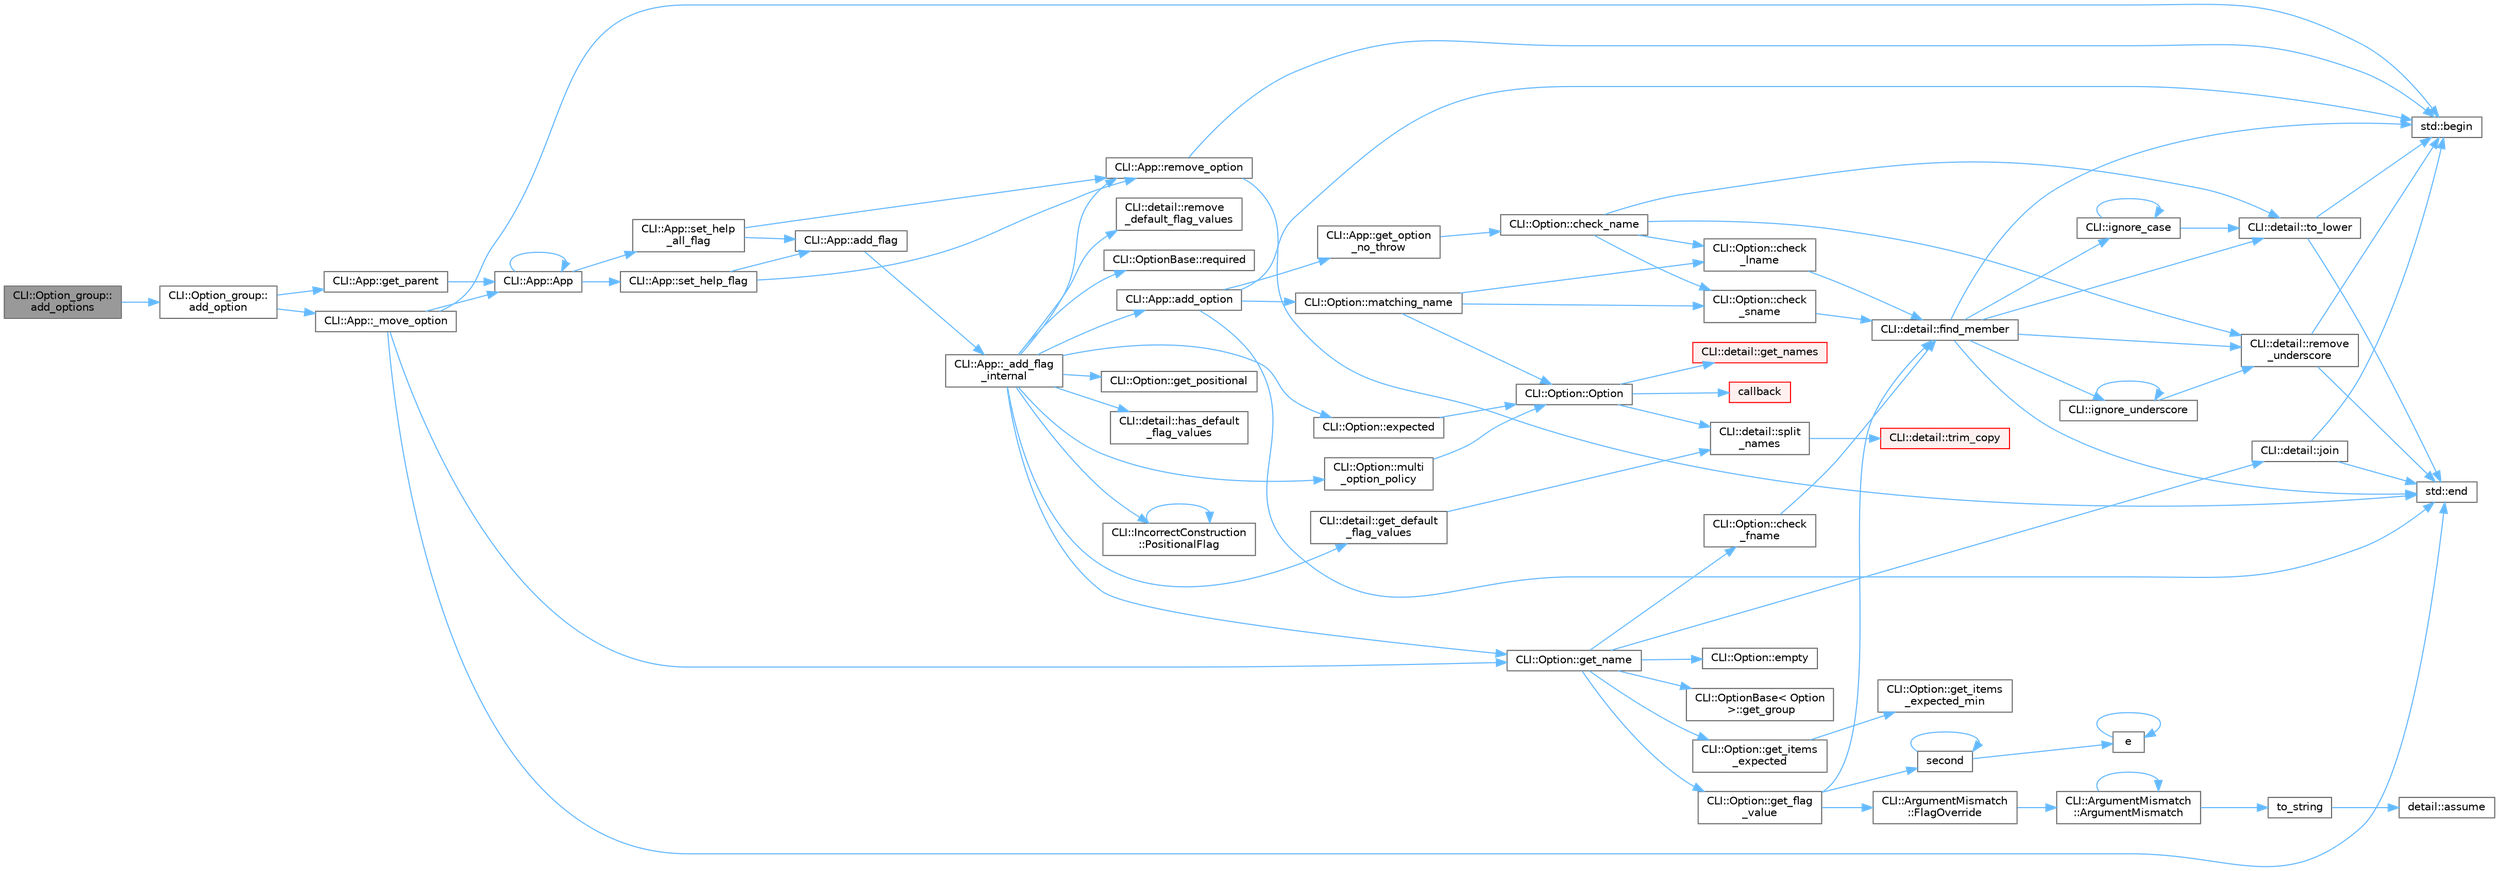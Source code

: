 digraph "CLI::Option_group::add_options"
{
 // LATEX_PDF_SIZE
  bgcolor="transparent";
  edge [fontname=Helvetica,fontsize=10,labelfontname=Helvetica,labelfontsize=10];
  node [fontname=Helvetica,fontsize=10,shape=box,height=0.2,width=0.4];
  rankdir="LR";
  Node1 [id="Node000001",label="CLI::Option_group::\ladd_options",height=0.2,width=0.4,color="gray40", fillcolor="grey60", style="filled", fontcolor="black",tooltip="Add an existing option to the Option_group"];
  Node1 -> Node2 [id="edge86_Node000001_Node000002",color="steelblue1",style="solid",tooltip=" "];
  Node2 [id="Node000002",label="CLI::Option_group::\ladd_option",height=0.2,width=0.4,color="grey40", fillcolor="white", style="filled",URL="$class_c_l_i_1_1_option__group.html#a29c346abf87173bccd860d3a9813a5c5",tooltip="Add an existing option to the Option_group"];
  Node2 -> Node3 [id="edge87_Node000002_Node000003",color="steelblue1",style="solid",tooltip=" "];
  Node3 [id="Node000003",label="CLI::App::_move_option",height=0.2,width=0.4,color="grey40", fillcolor="white", style="filled",URL="$class_c_l_i_1_1_app.html#a9b4a09e269a19d8118f9aa763fbe9ae5",tooltip="function that could be used by subclasses of App to shift options around into subcommands"];
  Node3 -> Node4 [id="edge88_Node000003_Node000004",color="steelblue1",style="solid",tooltip=" "];
  Node4 [id="Node000004",label="CLI::App::App",height=0.2,width=0.4,color="grey40", fillcolor="white", style="filled",URL="$class_c_l_i_1_1_app.html#a8f5ebc36dcdff351cce50e3d3b89974f",tooltip="Special private constructor for subcommand"];
  Node4 -> Node4 [id="edge89_Node000004_Node000004",color="steelblue1",style="solid",tooltip=" "];
  Node4 -> Node5 [id="edge90_Node000004_Node000005",color="steelblue1",style="solid",tooltip=" "];
  Node5 [id="Node000005",label="CLI::App::set_help\l_all_flag",height=0.2,width=0.4,color="grey40", fillcolor="white", style="filled",URL="$class_c_l_i_1_1_app.html#af73694f6a3cc42e29e7274b77fdb5720",tooltip="Set a help all flag, replaced the existing one if present"];
  Node5 -> Node6 [id="edge91_Node000005_Node000006",color="steelblue1",style="solid",tooltip=" "];
  Node6 [id="Node000006",label="CLI::App::add_flag",height=0.2,width=0.4,color="grey40", fillcolor="white", style="filled",URL="$class_c_l_i_1_1_app.html#a5fef22317a182fa5db1d7b1af4c89c68",tooltip="Add a flag with no description or variable assignment"];
  Node6 -> Node7 [id="edge92_Node000006_Node000007",color="steelblue1",style="solid",tooltip=" "];
  Node7 [id="Node000007",label="CLI::App::_add_flag\l_internal",height=0.2,width=0.4,color="grey40", fillcolor="white", style="filled",URL="$class_c_l_i_1_1_app.html#ac09345525410ce482948265f16f72cdf",tooltip="Internal function for adding a flag"];
  Node7 -> Node8 [id="edge93_Node000007_Node000008",color="steelblue1",style="solid",tooltip=" "];
  Node8 [id="Node000008",label="CLI::App::add_option",height=0.2,width=0.4,color="grey40", fillcolor="white", style="filled",URL="$class_c_l_i_1_1_app.html#adb68306d25a26400399d11efe7211dc4",tooltip=" "];
  Node8 -> Node9 [id="edge94_Node000008_Node000009",color="steelblue1",style="solid",tooltip=" "];
  Node9 [id="Node000009",label="std::begin",height=0.2,width=0.4,color="grey40", fillcolor="white", style="filled",URL="$namespacestd.html#aec76fc52a775d29bc4058c8e1405045a",tooltip=" "];
  Node8 -> Node10 [id="edge95_Node000008_Node000010",color="steelblue1",style="solid",tooltip=" "];
  Node10 [id="Node000010",label="std::end",height=0.2,width=0.4,color="grey40", fillcolor="white", style="filled",URL="$namespacestd.html#a35f71a4c49ddf38bb590177e3a4b2598",tooltip=" "];
  Node8 -> Node11 [id="edge96_Node000008_Node000011",color="steelblue1",style="solid",tooltip=" "];
  Node11 [id="Node000011",label="CLI::App::get_option\l_no_throw",height=0.2,width=0.4,color="grey40", fillcolor="white", style="filled",URL="$class_c_l_i_1_1_app.html#a029d50d6fdfde25e7f3e94ef2e525ccc",tooltip="Get an option by name (noexcept non-const version)"];
  Node11 -> Node12 [id="edge97_Node000011_Node000012",color="steelblue1",style="solid",tooltip=" "];
  Node12 [id="Node000012",label="CLI::Option::check_name",height=0.2,width=0.4,color="grey40", fillcolor="white", style="filled",URL="$class_c_l_i_1_1_option.html#a1f9eda27ddb1b2d520e29724d550f6a0",tooltip="Check a name. Requires \"-\" or \"--\" for short / long, supports positional name"];
  Node12 -> Node13 [id="edge98_Node000012_Node000013",color="steelblue1",style="solid",tooltip=" "];
  Node13 [id="Node000013",label="CLI::Option::check\l_lname",height=0.2,width=0.4,color="grey40", fillcolor="white", style="filled",URL="$class_c_l_i_1_1_option.html#a6e970efc39aa4984b9bb797d071ce34a",tooltip="Requires \"--\" to be removed from string"];
  Node13 -> Node14 [id="edge99_Node000013_Node000014",color="steelblue1",style="solid",tooltip=" "];
  Node14 [id="Node000014",label="CLI::detail::find_member",height=0.2,width=0.4,color="grey40", fillcolor="white", style="filled",URL="$namespace_c_l_i_1_1detail.html#ac94be0722dce2c7ff522ebc3fb80e33d",tooltip="Check if a string is a member of a list of strings and optionally ignore case or ignore underscores"];
  Node14 -> Node9 [id="edge100_Node000014_Node000009",color="steelblue1",style="solid",tooltip=" "];
  Node14 -> Node10 [id="edge101_Node000014_Node000010",color="steelblue1",style="solid",tooltip=" "];
  Node14 -> Node15 [id="edge102_Node000014_Node000015",color="steelblue1",style="solid",tooltip=" "];
  Node15 [id="Node000015",label="CLI::ignore_case",height=0.2,width=0.4,color="grey40", fillcolor="white", style="filled",URL="$namespace_c_l_i.html#a0c52326d2681814c22aa1a93ce43375e",tooltip="Helper function to allow ignore_case to be passed to IsMember or Transform"];
  Node15 -> Node15 [id="edge103_Node000015_Node000015",color="steelblue1",style="solid",tooltip=" "];
  Node15 -> Node16 [id="edge104_Node000015_Node000016",color="steelblue1",style="solid",tooltip=" "];
  Node16 [id="Node000016",label="CLI::detail::to_lower",height=0.2,width=0.4,color="grey40", fillcolor="white", style="filled",URL="$namespace_c_l_i_1_1detail.html#ae83709ec148057ec53df4383645727e9",tooltip="Return a lower case version of a string"];
  Node16 -> Node9 [id="edge105_Node000016_Node000009",color="steelblue1",style="solid",tooltip=" "];
  Node16 -> Node10 [id="edge106_Node000016_Node000010",color="steelblue1",style="solid",tooltip=" "];
  Node14 -> Node17 [id="edge107_Node000014_Node000017",color="steelblue1",style="solid",tooltip=" "];
  Node17 [id="Node000017",label="CLI::ignore_underscore",height=0.2,width=0.4,color="grey40", fillcolor="white", style="filled",URL="$namespace_c_l_i.html#a111b6f05d21b9b84e7ba933ade79884c",tooltip="Helper function to allow ignore_underscore to be passed to IsMember or Transform"];
  Node17 -> Node17 [id="edge108_Node000017_Node000017",color="steelblue1",style="solid",tooltip=" "];
  Node17 -> Node18 [id="edge109_Node000017_Node000018",color="steelblue1",style="solid",tooltip=" "];
  Node18 [id="Node000018",label="CLI::detail::remove\l_underscore",height=0.2,width=0.4,color="grey40", fillcolor="white", style="filled",URL="$namespace_c_l_i_1_1detail.html#a5359a7a0e33366a12e15523b100f591a",tooltip="remove underscores from a string"];
  Node18 -> Node9 [id="edge110_Node000018_Node000009",color="steelblue1",style="solid",tooltip=" "];
  Node18 -> Node10 [id="edge111_Node000018_Node000010",color="steelblue1",style="solid",tooltip=" "];
  Node14 -> Node18 [id="edge112_Node000014_Node000018",color="steelblue1",style="solid",tooltip=" "];
  Node14 -> Node16 [id="edge113_Node000014_Node000016",color="steelblue1",style="solid",tooltip=" "];
  Node12 -> Node19 [id="edge114_Node000012_Node000019",color="steelblue1",style="solid",tooltip=" "];
  Node19 [id="Node000019",label="CLI::Option::check\l_sname",height=0.2,width=0.4,color="grey40", fillcolor="white", style="filled",URL="$class_c_l_i_1_1_option.html#a46e7395f6a8a720e4305aea2edb4aa7b",tooltip="Requires \"-\" to be removed from string"];
  Node19 -> Node14 [id="edge115_Node000019_Node000014",color="steelblue1",style="solid",tooltip=" "];
  Node12 -> Node18 [id="edge116_Node000012_Node000018",color="steelblue1",style="solid",tooltip=" "];
  Node12 -> Node16 [id="edge117_Node000012_Node000016",color="steelblue1",style="solid",tooltip=" "];
  Node8 -> Node20 [id="edge118_Node000008_Node000020",color="steelblue1",style="solid",tooltip=" "];
  Node20 [id="Node000020",label="CLI::Option::matching_name",height=0.2,width=0.4,color="grey40", fillcolor="white", style="filled",URL="$class_c_l_i_1_1_option.html#a67b1e51f9f873b265dac8122746fc2d7",tooltip="If options share any of the same names, find it"];
  Node20 -> Node13 [id="edge119_Node000020_Node000013",color="steelblue1",style="solid",tooltip=" "];
  Node20 -> Node19 [id="edge120_Node000020_Node000019",color="steelblue1",style="solid",tooltip=" "];
  Node20 -> Node21 [id="edge121_Node000020_Node000021",color="steelblue1",style="solid",tooltip=" "];
  Node21 [id="Node000021",label="CLI::Option::Option",height=0.2,width=0.4,color="grey40", fillcolor="white", style="filled",URL="$class_c_l_i_1_1_option.html#a577e99d3ea33598b4dc3605f544d14fc",tooltip="Making an option by hand is not defined, it must be made by the App class"];
  Node21 -> Node22 [id="edge122_Node000021_Node000022",color="steelblue1",style="solid",tooltip=" "];
  Node22 [id="Node000022",label="callback",height=0.2,width=0.4,color="red", fillcolor="#FFF0F0", style="filled",URL="$external_2spine-runtimes_2spine-sfml_2c_2example_2main_8cpp.html#a2f27b7fc84a39cace84d90f62a8d4c8e",tooltip=" "];
  Node21 -> Node54 [id="edge123_Node000021_Node000054",color="steelblue1",style="solid",tooltip=" "];
  Node54 [id="Node000054",label="CLI::detail::get_names",height=0.2,width=0.4,color="red", fillcolor="#FFF0F0", style="filled",URL="$namespace_c_l_i_1_1detail.html#a6c9c870c5f7cd261e7363cb862634a3a",tooltip="Get a vector of short names, one of long names, and a single name"];
  Node21 -> Node65 [id="edge124_Node000021_Node000065",color="steelblue1",style="solid",tooltip=" "];
  Node65 [id="Node000065",label="CLI::detail::split\l_names",height=0.2,width=0.4,color="grey40", fillcolor="white", style="filled",URL="$namespace_c_l_i_1_1detail.html#ac8a8403ca4cfb40e30979111083c0c1c",tooltip=" "];
  Node65 -> Node66 [id="edge125_Node000065_Node000066",color="steelblue1",style="solid",tooltip=" "];
  Node66 [id="Node000066",label="CLI::detail::trim_copy",height=0.2,width=0.4,color="red", fillcolor="#FFF0F0", style="filled",URL="$namespace_c_l_i_1_1detail.html#a5c7b00a328b3b2da564794081646c251",tooltip="Make a copy of the string and then trim it"];
  Node7 -> Node70 [id="edge126_Node000007_Node000070",color="steelblue1",style="solid",tooltip=" "];
  Node70 [id="Node000070",label="CLI::Option::expected",height=0.2,width=0.4,color="grey40", fillcolor="white", style="filled",URL="$class_c_l_i_1_1_option.html#a0b7cf6e62c1800a53ad314772eef6ed1",tooltip="Set the number of expected arguments"];
  Node70 -> Node21 [id="edge127_Node000070_Node000021",color="steelblue1",style="solid",tooltip=" "];
  Node7 -> Node71 [id="edge128_Node000007_Node000071",color="steelblue1",style="solid",tooltip=" "];
  Node71 [id="Node000071",label="CLI::detail::get_default\l_flag_values",height=0.2,width=0.4,color="grey40", fillcolor="white", style="filled",URL="$namespace_c_l_i_1_1detail.html#a01343c353c26ada5379fb84cbd3b01c8",tooltip="extract default flag values either {def} or starting with a !"];
  Node71 -> Node65 [id="edge129_Node000071_Node000065",color="steelblue1",style="solid",tooltip=" "];
  Node7 -> Node72 [id="edge130_Node000007_Node000072",color="steelblue1",style="solid",tooltip=" "];
  Node72 [id="Node000072",label="CLI::Option::get_name",height=0.2,width=0.4,color="grey40", fillcolor="white", style="filled",URL="$class_c_l_i_1_1_option.html#a47e135d5198fd9df5b481091d2538b60",tooltip="Gets a comma separated list of names. Will include / prefer the positional name if positional is true..."];
  Node72 -> Node73 [id="edge131_Node000072_Node000073",color="steelblue1",style="solid",tooltip=" "];
  Node73 [id="Node000073",label="CLI::Option::check\l_fname",height=0.2,width=0.4,color="grey40", fillcolor="white", style="filled",URL="$class_c_l_i_1_1_option.html#a331870cf4db8893cac3af126aac487a8",tooltip="Requires \"--\" to be removed from string"];
  Node73 -> Node14 [id="edge132_Node000073_Node000014",color="steelblue1",style="solid",tooltip=" "];
  Node72 -> Node74 [id="edge133_Node000072_Node000074",color="steelblue1",style="solid",tooltip=" "];
  Node74 [id="Node000074",label="CLI::Option::empty",height=0.2,width=0.4,color="grey40", fillcolor="white", style="filled",URL="$class_c_l_i_1_1_option.html#ab9d324306095b7af93bc09812f5b4dec",tooltip="True if the option was not passed"];
  Node72 -> Node75 [id="edge134_Node000072_Node000075",color="steelblue1",style="solid",tooltip=" "];
  Node75 [id="Node000075",label="CLI::Option::get_flag\l_value",height=0.2,width=0.4,color="grey40", fillcolor="white", style="filled",URL="$class_c_l_i_1_1_option.html#aa006173c1a09b0ed01bff4b305b042ca",tooltip=" "];
  Node75 -> Node14 [id="edge135_Node000075_Node000014",color="steelblue1",style="solid",tooltip=" "];
  Node75 -> Node76 [id="edge136_Node000075_Node000076",color="steelblue1",style="solid",tooltip=" "];
  Node76 [id="Node000076",label="CLI::ArgumentMismatch\l::FlagOverride",height=0.2,width=0.4,color="grey40", fillcolor="white", style="filled",URL="$class_c_l_i_1_1_argument_mismatch.html#af40fccb119664c7c5025bba76fb2d7e2",tooltip=" "];
  Node76 -> Node77 [id="edge137_Node000076_Node000077",color="steelblue1",style="solid",tooltip=" "];
  Node77 [id="Node000077",label="CLI::ArgumentMismatch\l::ArgumentMismatch",height=0.2,width=0.4,color="grey40", fillcolor="white", style="filled",URL="$class_c_l_i_1_1_argument_mismatch.html#a03b5d359cb07e82b2d2f0f734ffeb545",tooltip=" "];
  Node77 -> Node77 [id="edge138_Node000077_Node000077",color="steelblue1",style="solid",tooltip=" "];
  Node77 -> Node78 [id="edge139_Node000077_Node000078",color="steelblue1",style="solid",tooltip=" "];
  Node78 [id="Node000078",label="to_string",height=0.2,width=0.4,color="grey40", fillcolor="white", style="filled",URL="$spdlog_2include_2spdlog_2fmt_2bundled_2format_8h.html#a5aca7e9d14d858d6f3fdc063d66840f8",tooltip=" "];
  Node78 -> Node79 [id="edge140_Node000078_Node000079",color="steelblue1",style="solid",tooltip=" "];
  Node79 [id="Node000079",label="detail::assume",height=0.2,width=0.4,color="grey40", fillcolor="white", style="filled",URL="$namespacedetail.html#a208b54c1c61a9bce9df4531a657a0c64",tooltip=" "];
  Node75 -> Node80 [id="edge141_Node000075_Node000080",color="steelblue1",style="solid",tooltip=" "];
  Node80 [id="Node000080",label="second",height=0.2,width=0.4,color="grey40", fillcolor="white", style="filled",URL="$second___n_o_n_e_8f.html#ae9f971a8b343bd2fcb85c3b16da97f10",tooltip="SECOND returns nothing"];
  Node80 -> Node63 [id="edge142_Node000080_Node000063",color="steelblue1",style="solid",tooltip=" "];
  Node63 [id="Node000063",label="e",height=0.2,width=0.4,color="grey40", fillcolor="white", style="filled",URL="$_cwise__array__power__array_8cpp.html#a9cb86ff854760bf91a154f2724a9101d",tooltip=" "];
  Node63 -> Node63 [id="edge143_Node000063_Node000063",color="steelblue1",style="solid",tooltip=" "];
  Node80 -> Node80 [id="edge144_Node000080_Node000080",color="steelblue1",style="solid",tooltip=" "];
  Node72 -> Node81 [id="edge145_Node000072_Node000081",color="steelblue1",style="solid",tooltip=" "];
  Node81 [id="Node000081",label="CLI::OptionBase\< Option\l \>::get_group",height=0.2,width=0.4,color="grey40", fillcolor="white", style="filled",URL="$class_c_l_i_1_1_option_base.html#aeb86193da05c10a12814ce45d2d16e0d",tooltip=" "];
  Node72 -> Node82 [id="edge146_Node000072_Node000082",color="steelblue1",style="solid",tooltip=" "];
  Node82 [id="Node000082",label="CLI::Option::get_items\l_expected",height=0.2,width=0.4,color="grey40", fillcolor="white", style="filled",URL="$class_c_l_i_1_1_option.html#aa12c4f65cf2ac9c58ebe050c46603fc0",tooltip="The total min number of expected string values to be used"];
  Node82 -> Node83 [id="edge147_Node000082_Node000083",color="steelblue1",style="solid",tooltip=" "];
  Node83 [id="Node000083",label="CLI::Option::get_items\l_expected_min",height=0.2,width=0.4,color="grey40", fillcolor="white", style="filled",URL="$class_c_l_i_1_1_option.html#a65f68eaa288d2608560ae87f3c36f6fa",tooltip="The total min number of expected string values to be used"];
  Node72 -> Node84 [id="edge148_Node000072_Node000084",color="steelblue1",style="solid",tooltip=" "];
  Node84 [id="Node000084",label="CLI::detail::join",height=0.2,width=0.4,color="grey40", fillcolor="white", style="filled",URL="$namespace_c_l_i_1_1detail.html#ab351f13ec104e2cba19ec6baf4a552f6",tooltip="Simple function to join a string"];
  Node84 -> Node9 [id="edge149_Node000084_Node000009",color="steelblue1",style="solid",tooltip=" "];
  Node84 -> Node10 [id="edge150_Node000084_Node000010",color="steelblue1",style="solid",tooltip=" "];
  Node7 -> Node85 [id="edge151_Node000007_Node000085",color="steelblue1",style="solid",tooltip=" "];
  Node85 [id="Node000085",label="CLI::Option::get_positional",height=0.2,width=0.4,color="grey40", fillcolor="white", style="filled",URL="$class_c_l_i_1_1_option.html#a0f23a3a1ed7c5a47585117a4c9f27120",tooltip="True if the argument can be given directly"];
  Node7 -> Node86 [id="edge152_Node000007_Node000086",color="steelblue1",style="solid",tooltip=" "];
  Node86 [id="Node000086",label="CLI::detail::has_default\l_flag_values",height=0.2,width=0.4,color="grey40", fillcolor="white", style="filled",URL="$namespace_c_l_i_1_1detail.html#ae89da9fa11d234a8bf504d6ec85133cc",tooltip="check if the flag definitions has possible false flags"];
  Node7 -> Node87 [id="edge153_Node000007_Node000087",color="steelblue1",style="solid",tooltip=" "];
  Node87 [id="Node000087",label="CLI::Option::multi\l_option_policy",height=0.2,width=0.4,color="grey40", fillcolor="white", style="filled",URL="$class_c_l_i_1_1_option.html#a849a0cf07784e81b514761722a0d9efc",tooltip="Take the last argument if given multiple times (or another policy)"];
  Node87 -> Node21 [id="edge154_Node000087_Node000021",color="steelblue1",style="solid",tooltip=" "];
  Node7 -> Node88 [id="edge155_Node000007_Node000088",color="steelblue1",style="solid",tooltip=" "];
  Node88 [id="Node000088",label="CLI::IncorrectConstruction\l::PositionalFlag",height=0.2,width=0.4,color="grey40", fillcolor="white", style="filled",URL="$class_c_l_i_1_1_incorrect_construction.html#a90eef424efd6e5b6cb8874ba2e53ce08",tooltip=" "];
  Node88 -> Node88 [id="edge156_Node000088_Node000088",color="steelblue1",style="solid",tooltip=" "];
  Node7 -> Node89 [id="edge157_Node000007_Node000089",color="steelblue1",style="solid",tooltip=" "];
  Node89 [id="Node000089",label="CLI::detail::remove\l_default_flag_values",height=0.2,width=0.4,color="grey40", fillcolor="white", style="filled",URL="$namespace_c_l_i_1_1detail.html#a35553311017b07811ce81db2f560cb3d",tooltip=" "];
  Node7 -> Node90 [id="edge158_Node000007_Node000090",color="steelblue1",style="solid",tooltip=" "];
  Node90 [id="Node000090",label="CLI::App::remove_option",height=0.2,width=0.4,color="grey40", fillcolor="white", style="filled",URL="$class_c_l_i_1_1_app.html#a8e09991d2a23ae48aff139c8eda5f6c7",tooltip="Removes an option from the App. Takes an option pointer. Returns true if found and removed."];
  Node90 -> Node9 [id="edge159_Node000090_Node000009",color="steelblue1",style="solid",tooltip=" "];
  Node90 -> Node10 [id="edge160_Node000090_Node000010",color="steelblue1",style="solid",tooltip=" "];
  Node7 -> Node91 [id="edge161_Node000007_Node000091",color="steelblue1",style="solid",tooltip=" "];
  Node91 [id="Node000091",label="CLI::OptionBase::required",height=0.2,width=0.4,color="grey40", fillcolor="white", style="filled",URL="$class_c_l_i_1_1_option_base.html#af18d4c8d8c2392b6947db9179110289a",tooltip="Set the option as required"];
  Node5 -> Node90 [id="edge162_Node000005_Node000090",color="steelblue1",style="solid",tooltip=" "];
  Node4 -> Node92 [id="edge163_Node000004_Node000092",color="steelblue1",style="solid",tooltip=" "];
  Node92 [id="Node000092",label="CLI::App::set_help_flag",height=0.2,width=0.4,color="grey40", fillcolor="white", style="filled",URL="$class_c_l_i_1_1_app.html#a0d5c8de603f1911aee549b649c68e083",tooltip="Set a help flag, replace the existing one if present"];
  Node92 -> Node6 [id="edge164_Node000092_Node000006",color="steelblue1",style="solid",tooltip=" "];
  Node92 -> Node90 [id="edge165_Node000092_Node000090",color="steelblue1",style="solid",tooltip=" "];
  Node3 -> Node9 [id="edge166_Node000003_Node000009",color="steelblue1",style="solid",tooltip=" "];
  Node3 -> Node10 [id="edge167_Node000003_Node000010",color="steelblue1",style="solid",tooltip=" "];
  Node3 -> Node72 [id="edge168_Node000003_Node000072",color="steelblue1",style="solid",tooltip=" "];
  Node2 -> Node93 [id="edge169_Node000002_Node000093",color="steelblue1",style="solid",tooltip=" "];
  Node93 [id="Node000093",label="CLI::App::get_parent",height=0.2,width=0.4,color="grey40", fillcolor="white", style="filled",URL="$class_c_l_i_1_1_app.html#a5f31177cf639f148d3a315861ff6ca5c",tooltip="Get the parent of this subcommand (or nullptr if main app)"];
  Node93 -> Node4 [id="edge170_Node000093_Node000004",color="steelblue1",style="solid",tooltip=" "];
}
